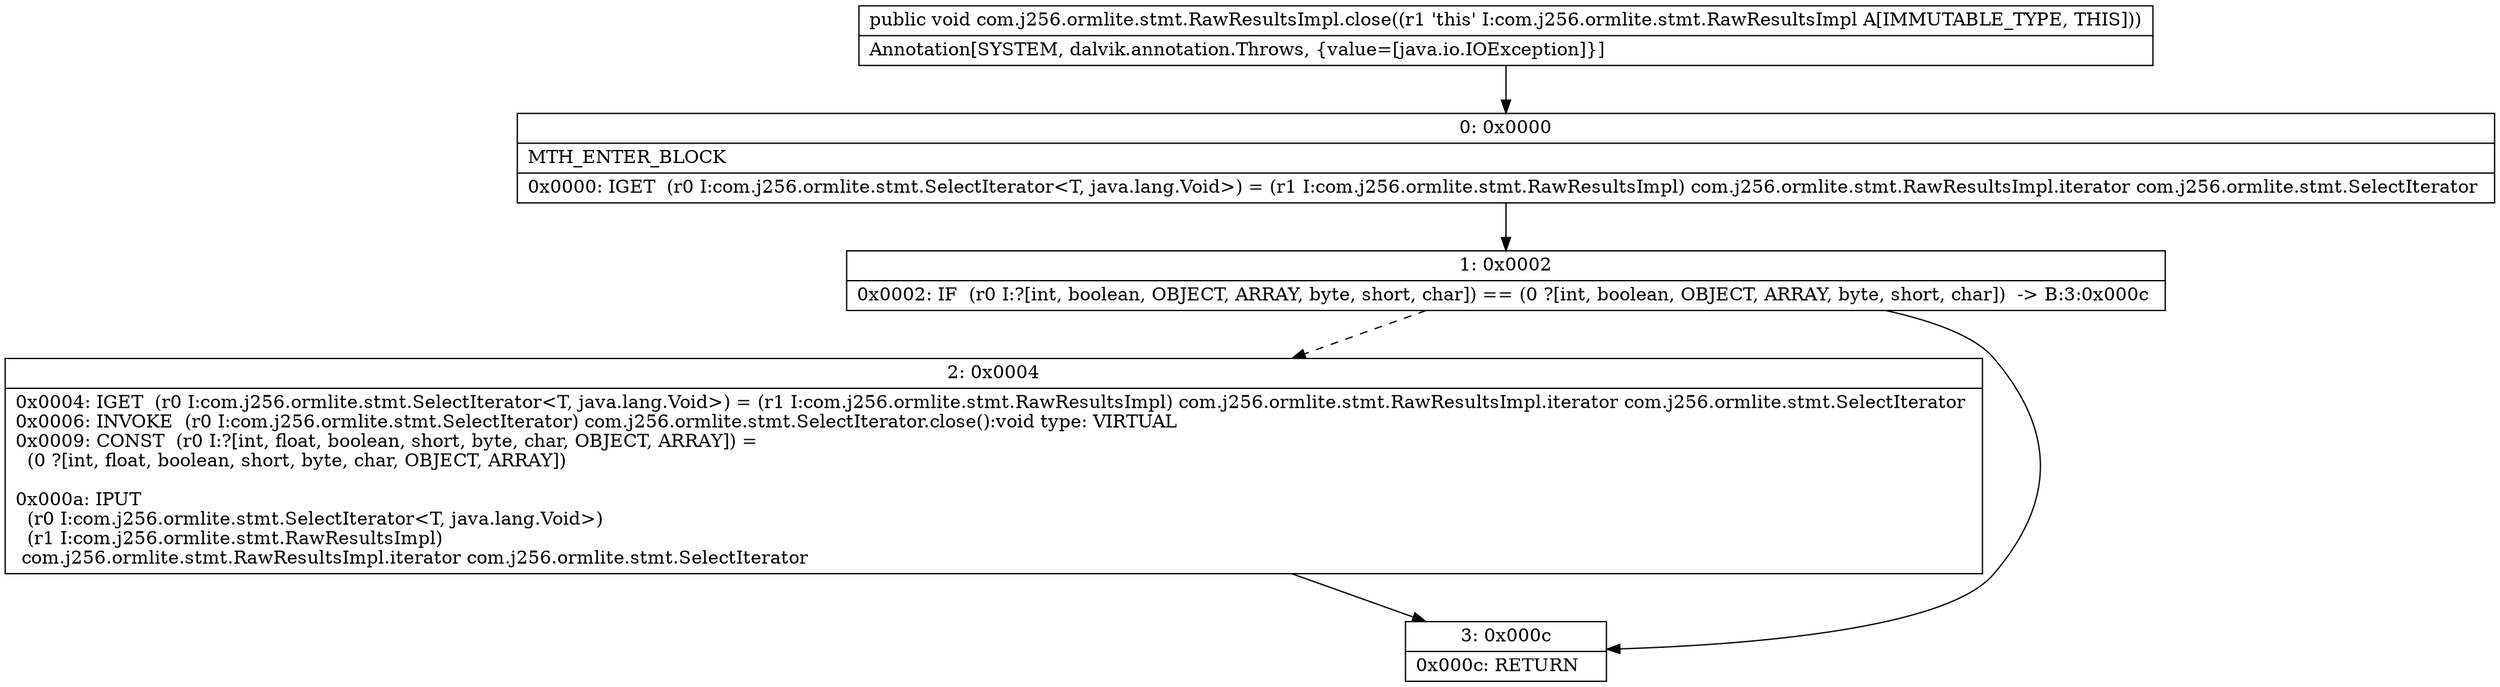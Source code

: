 digraph "CFG forcom.j256.ormlite.stmt.RawResultsImpl.close()V" {
Node_0 [shape=record,label="{0\:\ 0x0000|MTH_ENTER_BLOCK\l|0x0000: IGET  (r0 I:com.j256.ormlite.stmt.SelectIterator\<T, java.lang.Void\>) = (r1 I:com.j256.ormlite.stmt.RawResultsImpl) com.j256.ormlite.stmt.RawResultsImpl.iterator com.j256.ormlite.stmt.SelectIterator \l}"];
Node_1 [shape=record,label="{1\:\ 0x0002|0x0002: IF  (r0 I:?[int, boolean, OBJECT, ARRAY, byte, short, char]) == (0 ?[int, boolean, OBJECT, ARRAY, byte, short, char])  \-\> B:3:0x000c \l}"];
Node_2 [shape=record,label="{2\:\ 0x0004|0x0004: IGET  (r0 I:com.j256.ormlite.stmt.SelectIterator\<T, java.lang.Void\>) = (r1 I:com.j256.ormlite.stmt.RawResultsImpl) com.j256.ormlite.stmt.RawResultsImpl.iterator com.j256.ormlite.stmt.SelectIterator \l0x0006: INVOKE  (r0 I:com.j256.ormlite.stmt.SelectIterator) com.j256.ormlite.stmt.SelectIterator.close():void type: VIRTUAL \l0x0009: CONST  (r0 I:?[int, float, boolean, short, byte, char, OBJECT, ARRAY]) = \l  (0 ?[int, float, boolean, short, byte, char, OBJECT, ARRAY])\l \l0x000a: IPUT  \l  (r0 I:com.j256.ormlite.stmt.SelectIterator\<T, java.lang.Void\>)\l  (r1 I:com.j256.ormlite.stmt.RawResultsImpl)\l com.j256.ormlite.stmt.RawResultsImpl.iterator com.j256.ormlite.stmt.SelectIterator \l}"];
Node_3 [shape=record,label="{3\:\ 0x000c|0x000c: RETURN   \l}"];
MethodNode[shape=record,label="{public void com.j256.ormlite.stmt.RawResultsImpl.close((r1 'this' I:com.j256.ormlite.stmt.RawResultsImpl A[IMMUTABLE_TYPE, THIS]))  | Annotation[SYSTEM, dalvik.annotation.Throws, \{value=[java.io.IOException]\}]\l}"];
MethodNode -> Node_0;
Node_0 -> Node_1;
Node_1 -> Node_2[style=dashed];
Node_1 -> Node_3;
Node_2 -> Node_3;
}

